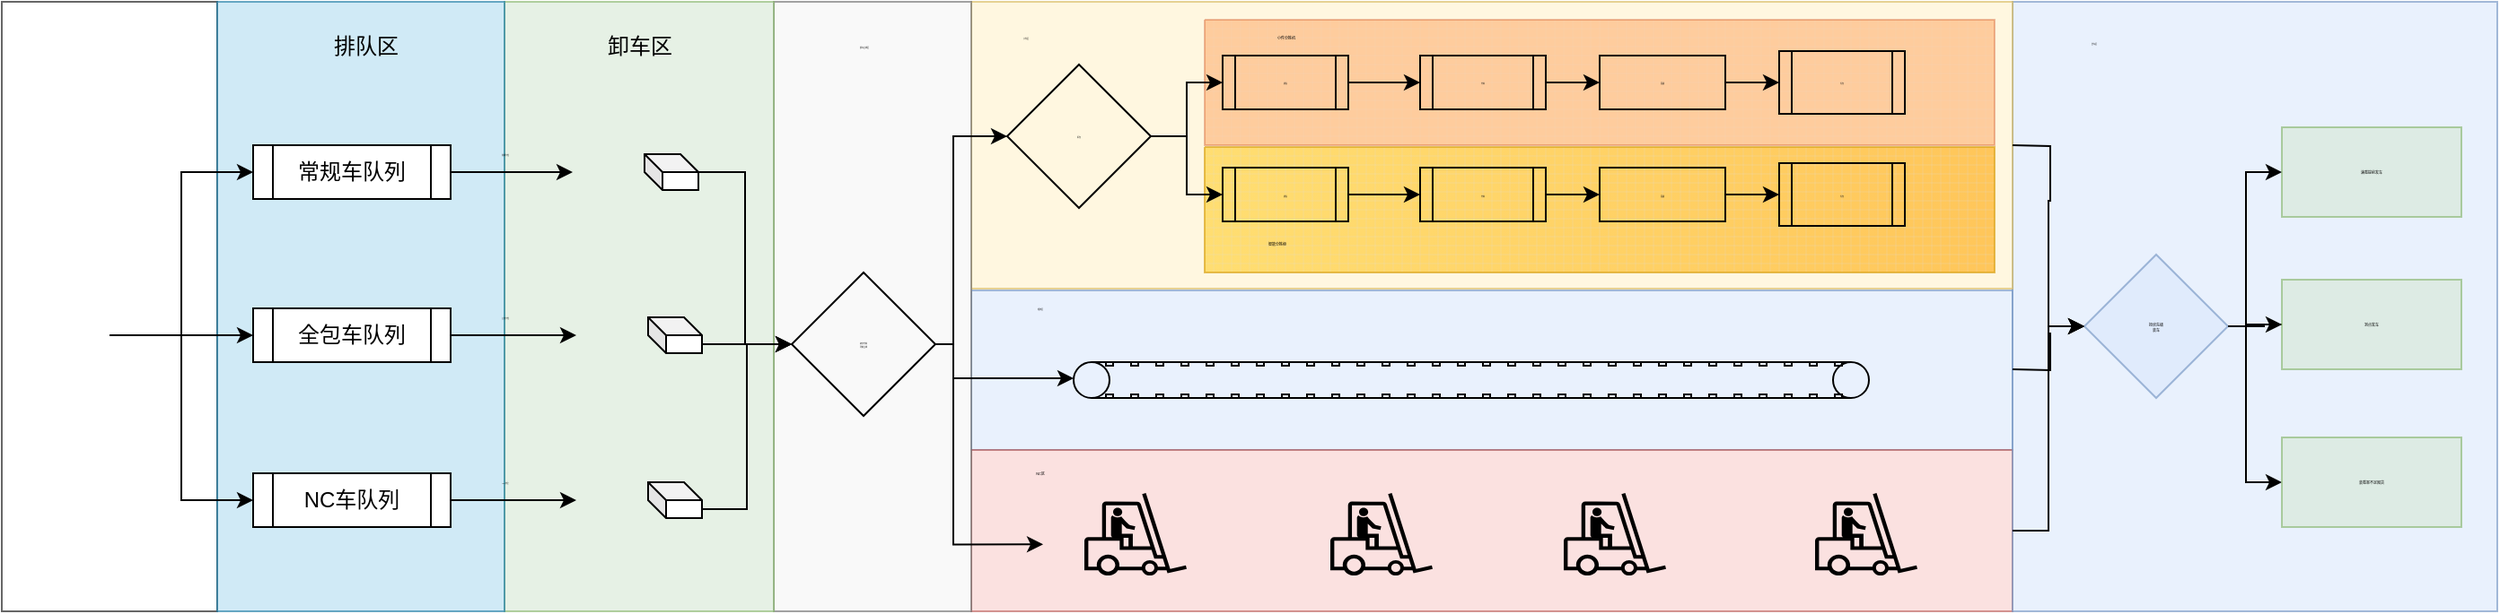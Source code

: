 <mxfile version="17.4.0" type="github">
  <diagram id="G3su2TEBOcRjOddCMIGC" name="第 1 页">
    <mxGraphModel dx="1127" dy="625" grid="1" gridSize="10" guides="1" tooltips="1" connect="1" arrows="1" fold="1" page="1" pageScale="1" pageWidth="1169" pageHeight="827" math="0" shadow="0">
      <root>
        <mxCell id="0" />
        <mxCell id="1" parent="0" />
        <mxCell id="ecG9CFnoebXHC6BwQBer-250" value="" style="rounded=0;whiteSpace=wrap;html=1;shadow=0;glass=0;sketch=0;fillWeight=-2;hachureGap=-1;hachureAngle=-41;jiggle=1;disableMultiStroke=0;disableMultiStrokeFill=0;curveFitting=2.95;simplification=1;sketchStyle=rough;fontSize=2;strokeColor=#6c8ebf;fillColor=#dae8fc;gradientDirection=east;opacity=60;" vertex="1" parent="1">
          <mxGeometry x="540" y="301" width="580" height="89" as="geometry" />
        </mxCell>
        <mxCell id="ecG9CFnoebXHC6BwQBer-251" value="" style="rounded=0;whiteSpace=wrap;html=1;shadow=0;glass=0;sketch=0;fillWeight=-2;hachureGap=-1;hachureAngle=-41;jiggle=1;disableMultiStroke=0;disableMultiStrokeFill=0;curveFitting=2.95;simplification=1;sketchStyle=rough;fontSize=2;strokeColor=#b85450;fillColor=#f8cecc;gradientDirection=east;opacity=60;" vertex="1" parent="1">
          <mxGeometry x="540" y="390" width="580" height="90" as="geometry" />
        </mxCell>
        <mxCell id="ecG9CFnoebXHC6BwQBer-253" value="" style="rounded=0;whiteSpace=wrap;html=1;shadow=0;glass=0;sketch=0;fillWeight=-2;hachureGap=-1;hachureAngle=-41;jiggle=1;disableMultiStroke=0;disableMultiStrokeFill=0;curveFitting=2.95;simplification=1;sketchStyle=rough;fontSize=2;strokeColor=#6c8ebf;fillColor=#dae8fc;gradientDirection=east;opacity=60;" vertex="1" parent="1">
          <mxGeometry x="1120" y="140" width="270" height="340" as="geometry" />
        </mxCell>
        <mxCell id="ecG9CFnoebXHC6BwQBer-249" value="" style="rounded=0;whiteSpace=wrap;html=1;shadow=0;glass=0;sketch=0;fillWeight=-2;hachureGap=-1;hachureAngle=-41;jiggle=1;disableMultiStroke=0;disableMultiStrokeFill=0;curveFitting=2.95;simplification=1;sketchStyle=rough;fontSize=2;strokeColor=#d6b656;fillColor=#fff2cc;gradientDirection=east;opacity=60;" vertex="1" parent="1">
          <mxGeometry x="540" y="140" width="580" height="160" as="geometry" />
        </mxCell>
        <mxCell id="ecG9CFnoebXHC6BwQBer-248" value="" style="rounded=0;whiteSpace=wrap;html=1;shadow=0;glass=0;sketch=0;fillWeight=-2;hachureGap=-1;hachureAngle=-41;jiggle=1;disableMultiStroke=0;disableMultiStrokeFill=0;curveFitting=2.95;simplification=1;sketchStyle=rough;fontSize=2;fontColor=#333333;strokeColor=#666666;fillColor=#f5f5f5;gradientDirection=east;opacity=60;" vertex="1" parent="1">
          <mxGeometry x="430" y="140" width="110" height="340" as="geometry" />
        </mxCell>
        <mxCell id="ecG9CFnoebXHC6BwQBer-247" value="" style="rounded=0;whiteSpace=wrap;html=1;shadow=0;glass=0;sketch=0;fillWeight=-2;hachureGap=-1;hachureAngle=-41;jiggle=1;disableMultiStroke=0;disableMultiStrokeFill=0;curveFitting=2.95;simplification=1;sketchStyle=rough;fontSize=2;strokeColor=#82b366;fillColor=#d5e8d4;gradientDirection=east;opacity=60;" vertex="1" parent="1">
          <mxGeometry x="280" y="140" width="150" height="340" as="geometry" />
        </mxCell>
        <mxCell id="ecG9CFnoebXHC6BwQBer-246" value="" style="rounded=0;whiteSpace=wrap;html=1;shadow=0;glass=0;sketch=0;fillWeight=-2;hachureGap=-1;hachureAngle=-41;jiggle=1;disableMultiStroke=0;disableMultiStrokeFill=0;curveFitting=2.95;simplification=1;sketchStyle=rough;fontSize=2;gradientDirection=east;opacity=60;" vertex="1" parent="1">
          <mxGeometry y="140" width="120" height="340" as="geometry" />
        </mxCell>
        <mxCell id="ecG9CFnoebXHC6BwQBer-245" value="" style="rounded=0;whiteSpace=wrap;html=1;shadow=0;glass=0;sketch=0;fillWeight=-2;hachureGap=-1;hachureAngle=-41;jiggle=1;disableMultiStroke=0;disableMultiStrokeFill=0;curveFitting=2.95;simplification=1;sketchStyle=rough;fontSize=2;strokeColor=#10739e;fillColor=#b1ddf0;gradientDirection=east;opacity=60;" vertex="1" parent="1">
          <mxGeometry x="120" y="140" width="160" height="340" as="geometry" />
        </mxCell>
        <mxCell id="ecG9CFnoebXHC6BwQBer-214" value="" style="verticalLabelPosition=bottom;verticalAlign=top;html=1;shape=mxgraph.basic.patternFillRect;fillStyle=grid;step=5;fillStrokeWidth=0.2;fillStrokeColor=#dddddd;shadow=0;glass=0;sketch=0;fillWeight=-2;hachureGap=-1;hachureAngle=-41;jiggle=1;disableMultiStroke=0;disableMultiStrokeFill=0;curveFitting=2.95;simplification=1;sketchStyle=rough;fontSize=1;strokeColor=#d79b00;fillColor=#ffcd28;gradientDirection=east;opacity=60;gradientColor=#ffa500;" vertex="1" parent="1">
          <mxGeometry x="670" y="221" width="440" height="70" as="geometry" />
        </mxCell>
        <mxCell id="ecG9CFnoebXHC6BwQBer-209" value="" style="verticalLabelPosition=bottom;verticalAlign=top;html=1;shape=mxgraph.basic.patternFillRect;fillStyle=grid;step=5;fillStrokeWidth=0.2;fillStrokeColor=#dddddd;shadow=0;glass=0;sketch=0;fillWeight=-2;hachureGap=-1;hachureAngle=-41;jiggle=1;disableMultiStroke=0;disableMultiStrokeFill=0;curveFitting=2.95;simplification=1;sketchStyle=rough;fontSize=1;fontColor=#000000;strokeColor=#C73500;fillColor=#fa6800;gradientDirection=east;opacity=30;" vertex="1" parent="1">
          <mxGeometry x="670" y="150" width="440" height="70" as="geometry" />
        </mxCell>
        <mxCell id="ecG9CFnoebXHC6BwQBer-237" value="" style="edgeStyle=orthogonalEdgeStyle;rounded=0;orthogonalLoop=1;jettySize=auto;html=1;fontSize=2;fontColor=none;" edge="1" parent="1" target="ecG9CFnoebXHC6BwQBer-231">
          <mxGeometry relative="1" as="geometry">
            <mxPoint x="1120" y="345" as="sourcePoint" />
          </mxGeometry>
        </mxCell>
        <mxCell id="ecG9CFnoebXHC6BwQBer-110" value="" style="edgeStyle=orthogonalEdgeStyle;rounded=0;orthogonalLoop=1;jettySize=auto;html=1;" edge="1" parent="1" source="ecG9CFnoebXHC6BwQBer-1" target="ecG9CFnoebXHC6BwQBer-86">
          <mxGeometry relative="1" as="geometry" />
        </mxCell>
        <mxCell id="ecG9CFnoebXHC6BwQBer-1" value="" style="shape=image;html=1;verticalAlign=top;verticalLabelPosition=bottom;labelBackgroundColor=#ffffff;imageAspect=0;aspect=fixed;image=https://cdn0.iconfinder.com/data/icons/e-commerce-line-style/32/ecommerce_line_style-07-128.png" vertex="1" parent="1">
          <mxGeometry x="20" y="306" width="40" height="40" as="geometry" />
        </mxCell>
        <mxCell id="ecG9CFnoebXHC6BwQBer-111" value="" style="edgeStyle=orthogonalEdgeStyle;rounded=0;orthogonalLoop=1;jettySize=auto;html=1;entryX=0;entryY=0.5;entryDx=0;entryDy=0;" edge="1" parent="1" source="ecG9CFnoebXHC6BwQBer-1" target="ecG9CFnoebXHC6BwQBer-83">
          <mxGeometry relative="1" as="geometry" />
        </mxCell>
        <mxCell id="ecG9CFnoebXHC6BwQBer-112" value="" style="edgeStyle=orthogonalEdgeStyle;rounded=0;orthogonalLoop=1;jettySize=auto;html=1;entryX=0;entryY=0.5;entryDx=0;entryDy=0;" edge="1" parent="1" source="ecG9CFnoebXHC6BwQBer-1" target="ecG9CFnoebXHC6BwQBer-87">
          <mxGeometry relative="1" as="geometry" />
        </mxCell>
        <mxCell id="ecG9CFnoebXHC6BwQBer-88" value="排队区" style="text;html=1;strokeColor=none;fillColor=none;align=center;verticalAlign=middle;whiteSpace=wrap;rounded=0;shadow=0;glass=0;sketch=0;container=0;" vertex="1" parent="1">
          <mxGeometry x="172.5" y="150" width="60" height="30" as="geometry">
            <mxRectangle x="320" y="190" width="70" height="20" as="alternateBounds" />
          </mxGeometry>
        </mxCell>
        <mxCell id="ecG9CFnoebXHC6BwQBer-149" value="" style="edgeStyle=orthogonalEdgeStyle;rounded=0;orthogonalLoop=1;jettySize=auto;html=1;entryX=0;entryY=0.5;entryDx=0;entryDy=0;" edge="1" parent="1" source="ecG9CFnoebXHC6BwQBer-83" target="ecG9CFnoebXHC6BwQBer-139">
          <mxGeometry relative="1" as="geometry" />
        </mxCell>
        <mxCell id="ecG9CFnoebXHC6BwQBer-83" value="常规车队列" style="shape=process;whiteSpace=wrap;html=1;backgroundOutline=1;shadow=0;glass=0;sketch=0;" vertex="1" parent="1">
          <mxGeometry x="140" y="220" width="110" height="30" as="geometry" />
        </mxCell>
        <mxCell id="ecG9CFnoebXHC6BwQBer-152" value="" style="edgeStyle=orthogonalEdgeStyle;rounded=0;orthogonalLoop=1;jettySize=auto;html=1;entryX=0;entryY=0.5;entryDx=0;entryDy=0;" edge="1" parent="1" source="ecG9CFnoebXHC6BwQBer-86" target="ecG9CFnoebXHC6BwQBer-143">
          <mxGeometry relative="1" as="geometry" />
        </mxCell>
        <mxCell id="ecG9CFnoebXHC6BwQBer-86" value="全包车队列" style="shape=process;whiteSpace=wrap;html=1;backgroundOutline=1;shadow=0;glass=0;sketch=0;gradientDirection=east;sketchStyle=rough;zigzagOffset=-1;dashGap=-2;dashOffset=-4;disableMultiStrokeFill=0;disableMultiStroke=0;simplification=1;curveFitting=2.95;hachureAngle=-41;jiggle=1;fillWeight=-2;hachureGap=-1;enumerate=0;treeMoving=0;" vertex="1" parent="1">
          <mxGeometry x="140" y="311" width="110" height="30" as="geometry" />
        </mxCell>
        <mxCell id="ecG9CFnoebXHC6BwQBer-153" value="" style="edgeStyle=orthogonalEdgeStyle;rounded=0;orthogonalLoop=1;jettySize=auto;html=1;" edge="1" parent="1" source="ecG9CFnoebXHC6BwQBer-87" target="ecG9CFnoebXHC6BwQBer-146">
          <mxGeometry relative="1" as="geometry" />
        </mxCell>
        <mxCell id="ecG9CFnoebXHC6BwQBer-87" value="&lt;span&gt;NC车队列&lt;/span&gt;" style="shape=process;whiteSpace=wrap;html=1;backgroundOutline=1;shadow=0;glass=0;sketch=0;" vertex="1" parent="1">
          <mxGeometry x="140" y="403" width="110" height="30" as="geometry" />
        </mxCell>
        <mxCell id="ecG9CFnoebXHC6BwQBer-140" value="" style="group" vertex="1" connectable="0" parent="1">
          <mxGeometry x="318" y="215" width="85" height="50" as="geometry" />
        </mxCell>
        <mxCell id="ecG9CFnoebXHC6BwQBer-138" value="" style="shape=cube;whiteSpace=wrap;html=1;boundedLbl=1;backgroundOutline=1;darkOpacity=0.05;darkOpacity2=0.1;shadow=0;glass=0;sketch=0;fillWeight=-2;hachureGap=-1;hachureAngle=-41;jiggle=1;disableMultiStroke=0;disableMultiStrokeFill=0;curveFitting=2.95;simplification=1;sketchStyle=rough;strokeColor=default;gradientColor=none;gradientDirection=east;direction=west;flipH=1;flipV=1;size=10;" vertex="1" parent="ecG9CFnoebXHC6BwQBer-140">
          <mxGeometry x="40" y="10" width="30" height="20" as="geometry" />
        </mxCell>
        <mxCell id="ecG9CFnoebXHC6BwQBer-139" value="" style="shape=image;html=1;verticalAlign=top;verticalLabelPosition=bottom;labelBackgroundColor=#ffffff;imageAspect=0;aspect=fixed;image=https://cdn0.iconfinder.com/data/icons/e-commerce-line-style/32/ecommerce_line_style-07-128.png;flipH=1;imageBackground=none;imageBorder=none;sketch=0;" vertex="1" parent="ecG9CFnoebXHC6BwQBer-140">
          <mxGeometry width="40" height="40" as="geometry" />
        </mxCell>
        <mxCell id="ecG9CFnoebXHC6BwQBer-141" value="" style="group" vertex="1" connectable="0" parent="1">
          <mxGeometry x="320" y="306" width="70" height="40" as="geometry" />
        </mxCell>
        <mxCell id="ecG9CFnoebXHC6BwQBer-142" value="" style="shape=cube;whiteSpace=wrap;html=1;boundedLbl=1;backgroundOutline=1;darkOpacity=0.05;darkOpacity2=0.1;shadow=0;glass=0;sketch=0;fillWeight=-2;hachureGap=-1;hachureAngle=-41;jiggle=1;disableMultiStroke=0;disableMultiStrokeFill=0;curveFitting=2.95;simplification=1;sketchStyle=rough;strokeColor=default;gradientColor=none;gradientDirection=east;direction=west;flipH=1;flipV=1;size=10;" vertex="1" parent="ecG9CFnoebXHC6BwQBer-141">
          <mxGeometry x="40" y="10" width="30" height="20" as="geometry" />
        </mxCell>
        <mxCell id="ecG9CFnoebXHC6BwQBer-143" value="" style="shape=image;html=1;verticalAlign=top;verticalLabelPosition=bottom;labelBackgroundColor=#ffffff;imageAspect=0;aspect=fixed;image=https://cdn0.iconfinder.com/data/icons/e-commerce-line-style/32/ecommerce_line_style-07-128.png;flipH=1;imageBackground=none;imageBorder=none;sketch=0;" vertex="1" parent="ecG9CFnoebXHC6BwQBer-141">
          <mxGeometry width="40" height="40" as="geometry" />
        </mxCell>
        <mxCell id="ecG9CFnoebXHC6BwQBer-144" value="" style="group" vertex="1" connectable="0" parent="1">
          <mxGeometry x="320" y="398" width="70" height="40" as="geometry" />
        </mxCell>
        <mxCell id="ecG9CFnoebXHC6BwQBer-145" value="" style="shape=cube;whiteSpace=wrap;html=1;boundedLbl=1;backgroundOutline=1;darkOpacity=0.05;darkOpacity2=0.1;shadow=0;glass=0;sketch=0;fillWeight=-2;hachureGap=-1;hachureAngle=-41;jiggle=1;disableMultiStroke=0;disableMultiStrokeFill=0;curveFitting=2.95;simplification=1;sketchStyle=rough;strokeColor=default;gradientColor=none;gradientDirection=east;direction=west;flipH=1;flipV=1;size=10;" vertex="1" parent="ecG9CFnoebXHC6BwQBer-144">
          <mxGeometry x="40" y="10" width="30" height="20" as="geometry" />
        </mxCell>
        <mxCell id="ecG9CFnoebXHC6BwQBer-146" value="" style="shape=image;html=1;verticalAlign=top;verticalLabelPosition=bottom;labelBackgroundColor=#ffffff;imageAspect=0;aspect=fixed;image=https://cdn0.iconfinder.com/data/icons/e-commerce-line-style/32/ecommerce_line_style-07-128.png;flipH=1;imageBackground=none;imageBorder=none;sketch=0;" vertex="1" parent="ecG9CFnoebXHC6BwQBer-144">
          <mxGeometry width="40" height="40" as="geometry" />
        </mxCell>
        <mxCell id="ecG9CFnoebXHC6BwQBer-148" value="卸车区" style="text;html=1;resizable=0;autosize=1;align=center;verticalAlign=middle;points=[];fillColor=none;strokeColor=none;rounded=0;shadow=0;glass=0;sketch=0;fillWeight=-2;hachureGap=-1;hachureAngle=-41;jiggle=1;disableMultiStroke=0;disableMultiStrokeFill=0;curveFitting=2.95;simplification=1;sketchStyle=rough;" vertex="1" parent="1">
          <mxGeometry x="330" y="155" width="50" height="20" as="geometry" />
        </mxCell>
        <mxCell id="ecG9CFnoebXHC6BwQBer-156" value="&lt;font style=&quot;font-size: 1px&quot;&gt;常规卡位&lt;/font&gt;" style="text;html=1;resizable=0;autosize=1;align=center;verticalAlign=middle;points=[];fillColor=none;strokeColor=none;rounded=0;shadow=0;glass=0;sketch=0;fillWeight=-2;hachureGap=-1;hachureAngle=-41;jiggle=1;disableMultiStroke=0;disableMultiStrokeFill=0;curveFitting=2.95;simplification=1;sketchStyle=rough;fontSize=1;fontColor=none;" vertex="1" parent="1">
          <mxGeometry x="250" y="220" width="60" height="10" as="geometry" />
        </mxCell>
        <mxCell id="ecG9CFnoebXHC6BwQBer-158" value="&lt;font style=&quot;font-size: 1px&quot;&gt;全包卡位&lt;/font&gt;" style="text;html=1;resizable=0;autosize=1;align=center;verticalAlign=middle;points=[];fillColor=none;strokeColor=none;rounded=0;shadow=0;glass=0;sketch=0;fillWeight=-2;hachureGap=-1;hachureAngle=-41;jiggle=1;disableMultiStroke=0;disableMultiStrokeFill=0;curveFitting=2.95;simplification=1;sketchStyle=rough;fontSize=1;fontColor=none;" vertex="1" parent="1">
          <mxGeometry x="250" y="311" width="60" height="10" as="geometry" />
        </mxCell>
        <mxCell id="ecG9CFnoebXHC6BwQBer-164" value="&lt;font style=&quot;font-size: 1px&quot;&gt;NC卡位&lt;/font&gt;" style="text;html=1;resizable=0;autosize=1;align=center;verticalAlign=middle;points=[];fillColor=none;strokeColor=none;rounded=0;shadow=0;glass=0;sketch=0;fillWeight=-2;hachureGap=-1;hachureAngle=-41;jiggle=1;disableMultiStroke=0;disableMultiStrokeFill=0;curveFitting=2.95;simplification=1;sketchStyle=rough;fontSize=1;fontColor=none;" vertex="1" parent="1">
          <mxGeometry x="250" y="403" width="60" height="10" as="geometry" />
        </mxCell>
        <mxCell id="ecG9CFnoebXHC6BwQBer-168" value="" style="verticalLabelPosition=bottom;outlineConnect=0;align=center;dashed=0;html=1;verticalAlign=top;shape=mxgraph.pid2misc.conveyor;shadow=0;glass=0;sketch=0;fillWeight=-2;hachureGap=-1;hachureAngle=-41;jiggle=1;disableMultiStroke=0;disableMultiStrokeFill=0;curveFitting=2.95;simplification=1;sketchStyle=rough;fontSize=1;fontColor=none;strokeColor=default;fillColor=none;gradientColor=none;gradientDirection=east;" vertex="1" parent="1">
          <mxGeometry x="597" y="341" width="443" height="20" as="geometry" />
        </mxCell>
        <mxCell id="ecG9CFnoebXHC6BwQBer-221" value="" style="edgeStyle=orthogonalEdgeStyle;rounded=0;orthogonalLoop=1;jettySize=auto;html=1;fontSize=2;fontColor=none;" edge="1" parent="1" source="ecG9CFnoebXHC6BwQBer-169" target="ecG9CFnoebXHC6BwQBer-168">
          <mxGeometry relative="1" as="geometry">
            <Array as="points">
              <mxPoint x="530" y="331" />
              <mxPoint x="530" y="350" />
            </Array>
          </mxGeometry>
        </mxCell>
        <mxCell id="ecG9CFnoebXHC6BwQBer-169" value="初步分拣&lt;br&gt;判断主线" style="rhombus;whiteSpace=wrap;html=1;shadow=0;glass=0;sketch=0;fillWeight=-2;hachureGap=-1;hachureAngle=-41;jiggle=1;disableMultiStroke=0;disableMultiStrokeFill=0;curveFitting=2.95;simplification=1;sketchStyle=rough;fontSize=1;fontColor=none;strokeColor=default;fillColor=none;gradientColor=none;gradientDirection=east;" vertex="1" parent="1">
          <mxGeometry x="440" y="291" width="80" height="80" as="geometry" />
        </mxCell>
        <mxCell id="ecG9CFnoebXHC6BwQBer-170" value="卸车主线区" style="text;html=1;resizable=0;autosize=1;align=center;verticalAlign=middle;points=[];fillColor=none;strokeColor=none;rounded=0;shadow=0;glass=0;sketch=0;fillWeight=-2;hachureGap=-1;hachureAngle=-41;jiggle=1;disableMultiStroke=0;disableMultiStrokeFill=0;curveFitting=2.95;simplification=1;sketchStyle=rough;fontSize=1;fontColor=none;" vertex="1" parent="1">
          <mxGeometry x="440" y="160" width="80" height="10" as="geometry" />
        </mxCell>
        <mxCell id="ecG9CFnoebXHC6BwQBer-175" value="" style="edgeStyle=orthogonalEdgeStyle;rounded=0;orthogonalLoop=1;jettySize=auto;html=1;fontSize=1;fontColor=none;entryX=0;entryY=0.5;entryDx=0;entryDy=0;" edge="1" parent="1" source="ecG9CFnoebXHC6BwQBer-138" target="ecG9CFnoebXHC6BwQBer-169">
          <mxGeometry relative="1" as="geometry" />
        </mxCell>
        <mxCell id="ecG9CFnoebXHC6BwQBer-176" value="" style="edgeStyle=orthogonalEdgeStyle;rounded=0;orthogonalLoop=1;jettySize=auto;html=1;fontSize=1;fontColor=none;entryX=0;entryY=0.5;entryDx=0;entryDy=0;exitX=0;exitY=0;exitDx=30;exitDy=15;exitPerimeter=0;" edge="1" parent="1" source="ecG9CFnoebXHC6BwQBer-142" target="ecG9CFnoebXHC6BwQBer-169">
          <mxGeometry relative="1" as="geometry">
            <mxPoint x="400" y="330" as="sourcePoint" />
            <mxPoint x="440" y="326" as="targetPoint" />
          </mxGeometry>
        </mxCell>
        <mxCell id="ecG9CFnoebXHC6BwQBer-177" value="" style="edgeStyle=orthogonalEdgeStyle;rounded=0;orthogonalLoop=1;jettySize=auto;html=1;fontSize=1;fontColor=none;entryX=0;entryY=0.5;entryDx=0;entryDy=0;exitX=0;exitY=0;exitDx=30;exitDy=15;exitPerimeter=0;" edge="1" parent="1" source="ecG9CFnoebXHC6BwQBer-145" target="ecG9CFnoebXHC6BwQBer-169">
          <mxGeometry relative="1" as="geometry">
            <mxPoint x="400" y="330" as="sourcePoint" />
            <mxPoint x="440" y="326" as="targetPoint" />
          </mxGeometry>
        </mxCell>
        <mxCell id="ecG9CFnoebXHC6BwQBer-183" value="" style="shape=mxgraph.signs.transportation.forklift;html=1;pointerEvents=1;fillColor=#000000;strokeColor=none;verticalLabelPosition=bottom;verticalAlign=top;align=center;shadow=0;glass=0;sketch=0;fillWeight=-2;hachureGap=-1;hachureAngle=-41;jiggle=1;disableMultiStroke=0;disableMultiStrokeFill=0;curveFitting=2.95;simplification=1;sketchStyle=rough;fontSize=1;fontColor=none;flipH=1;" vertex="1" parent="1">
          <mxGeometry x="603" y="414" width="57" height="46" as="geometry" />
        </mxCell>
        <mxCell id="ecG9CFnoebXHC6BwQBer-184" value="" style="shape=mxgraph.signs.transportation.forklift;html=1;pointerEvents=1;fillColor=#000000;strokeColor=none;verticalLabelPosition=bottom;verticalAlign=top;align=center;shadow=0;glass=0;sketch=0;fillWeight=-2;hachureGap=-1;hachureAngle=-41;jiggle=1;disableMultiStroke=0;disableMultiStrokeFill=0;curveFitting=2.95;simplification=1;sketchStyle=rough;fontSize=1;fontColor=none;flipH=1;" vertex="1" parent="1">
          <mxGeometry x="740" y="414" width="57" height="46" as="geometry" />
        </mxCell>
        <mxCell id="ecG9CFnoebXHC6BwQBer-188" value="" style="edgeStyle=orthogonalEdgeStyle;rounded=0;orthogonalLoop=1;jettySize=auto;html=1;fontSize=1;fontColor=none;exitX=1;exitY=0.5;exitDx=0;exitDy=0;" edge="1" parent="1" source="ecG9CFnoebXHC6BwQBer-196" target="ecG9CFnoebXHC6BwQBer-187">
          <mxGeometry relative="1" as="geometry">
            <mxPoint x="660" y="187.5" as="sourcePoint" />
          </mxGeometry>
        </mxCell>
        <mxCell id="ecG9CFnoebXHC6BwQBer-190" value="" style="edgeStyle=orthogonalEdgeStyle;rounded=0;orthogonalLoop=1;jettySize=auto;html=1;fontSize=1;fontColor=none;" edge="1" parent="1" source="ecG9CFnoebXHC6BwQBer-187" target="ecG9CFnoebXHC6BwQBer-189">
          <mxGeometry relative="1" as="geometry" />
        </mxCell>
        <mxCell id="ecG9CFnoebXHC6BwQBer-187" value="排队" style="shape=process;whiteSpace=wrap;html=1;backgroundOutline=1;shadow=0;glass=0;sketch=0;fillWeight=-2;hachureGap=-1;hachureAngle=-41;jiggle=1;disableMultiStroke=0;disableMultiStrokeFill=0;curveFitting=2.95;simplification=1;sketchStyle=rough;fontSize=1;fontColor=none;strokeColor=default;fillColor=none;gradientColor=none;gradientDirection=east;" vertex="1" parent="1">
          <mxGeometry x="680" y="170" width="70" height="30" as="geometry" />
        </mxCell>
        <mxCell id="ecG9CFnoebXHC6BwQBer-211" value="" style="edgeStyle=orthogonalEdgeStyle;rounded=0;orthogonalLoop=1;jettySize=auto;html=1;fontSize=1;fontColor=none;" edge="1" parent="1" source="ecG9CFnoebXHC6BwQBer-189" target="ecG9CFnoebXHC6BwQBer-197">
          <mxGeometry relative="1" as="geometry" />
        </mxCell>
        <mxCell id="ecG9CFnoebXHC6BwQBer-189" value="分拣" style="shape=process;whiteSpace=wrap;html=1;backgroundOutline=1;shadow=0;glass=0;sketch=0;fillWeight=-2;hachureGap=-1;hachureAngle=-41;jiggle=1;disableMultiStroke=0;disableMultiStrokeFill=0;curveFitting=2.95;simplification=1;sketchStyle=rough;fontSize=1;fontColor=none;strokeColor=default;fillColor=none;gradientColor=none;gradientDirection=east;" vertex="1" parent="1">
          <mxGeometry x="790" y="170" width="70" height="30" as="geometry" />
        </mxCell>
        <mxCell id="ecG9CFnoebXHC6BwQBer-194" value="" style="edgeStyle=orthogonalEdgeStyle;rounded=0;orthogonalLoop=1;jettySize=auto;html=1;fontSize=1;fontColor=none;exitX=1;exitY=0.5;exitDx=0;exitDy=0;" edge="1" parent="1" source="ecG9CFnoebXHC6BwQBer-197" target="ecG9CFnoebXHC6BwQBer-193">
          <mxGeometry relative="1" as="geometry">
            <mxPoint x="1150" y="187.5" as="sourcePoint" />
          </mxGeometry>
        </mxCell>
        <mxCell id="ecG9CFnoebXHC6BwQBer-193" value="扎包" style="shape=process;whiteSpace=wrap;html=1;backgroundOutline=1;shadow=0;glass=0;sketch=0;fillWeight=-2;hachureGap=-1;hachureAngle=-41;jiggle=1;disableMultiStroke=0;disableMultiStrokeFill=0;curveFitting=2.95;simplification=1;sketchStyle=rough;fontSize=1;fontColor=none;strokeColor=default;fillColor=none;gradientColor=none;gradientDirection=east;" vertex="1" parent="1">
          <mxGeometry x="990" y="167.5" width="70" height="35" as="geometry" />
        </mxCell>
        <mxCell id="ecG9CFnoebXHC6BwQBer-196" value="拆包" style="rhombus;whiteSpace=wrap;html=1;shadow=0;glass=0;sketch=0;fillWeight=-2;hachureGap=-1;hachureAngle=-41;jiggle=1;disableMultiStroke=0;disableMultiStrokeFill=0;curveFitting=2.95;simplification=1;sketchStyle=rough;fontSize=1;fontColor=none;strokeColor=default;fillColor=none;gradientColor=none;gradientDirection=east;" vertex="1" parent="1">
          <mxGeometry x="560" y="175" width="80" height="80" as="geometry" />
        </mxCell>
        <mxCell id="ecG9CFnoebXHC6BwQBer-197" value="落袋" style="rounded=0;whiteSpace=wrap;html=1;shadow=0;glass=0;sketch=0;fillWeight=-2;hachureGap=-1;hachureAngle=-41;jiggle=1;disableMultiStroke=0;disableMultiStrokeFill=0;curveFitting=2.95;simplification=1;sketchStyle=rough;fontSize=1;fontColor=none;strokeColor=default;fillColor=none;gradientColor=none;gradientDirection=east;" vertex="1" parent="1">
          <mxGeometry x="890" y="170" width="70" height="30" as="geometry" />
        </mxCell>
        <mxCell id="ecG9CFnoebXHC6BwQBer-200" value="" style="edgeStyle=orthogonalEdgeStyle;rounded=0;orthogonalLoop=1;jettySize=auto;html=1;fontSize=1;fontColor=none;" edge="1" source="ecG9CFnoebXHC6BwQBer-201" target="ecG9CFnoebXHC6BwQBer-202" parent="1">
          <mxGeometry relative="1" as="geometry" />
        </mxCell>
        <mxCell id="ecG9CFnoebXHC6BwQBer-201" value="排队" style="shape=process;whiteSpace=wrap;html=1;backgroundOutline=1;shadow=0;glass=0;sketch=0;fillWeight=-2;hachureGap=-1;hachureAngle=-41;jiggle=1;disableMultiStroke=0;disableMultiStrokeFill=0;curveFitting=2.95;simplification=1;sketchStyle=rough;fontSize=1;fontColor=none;strokeColor=default;fillColor=none;gradientColor=none;gradientDirection=east;" vertex="1" parent="1">
          <mxGeometry x="680" y="232.5" width="70" height="30" as="geometry" />
        </mxCell>
        <mxCell id="ecG9CFnoebXHC6BwQBer-212" value="" style="edgeStyle=orthogonalEdgeStyle;rounded=0;orthogonalLoop=1;jettySize=auto;html=1;fontSize=1;fontColor=none;" edge="1" parent="1" source="ecG9CFnoebXHC6BwQBer-202" target="ecG9CFnoebXHC6BwQBer-205">
          <mxGeometry relative="1" as="geometry" />
        </mxCell>
        <mxCell id="ecG9CFnoebXHC6BwQBer-202" value="分拣" style="shape=process;whiteSpace=wrap;html=1;backgroundOutline=1;shadow=0;glass=0;sketch=0;fillWeight=-2;hachureGap=-1;hachureAngle=-41;jiggle=1;disableMultiStroke=0;disableMultiStrokeFill=0;curveFitting=2.95;simplification=1;sketchStyle=rough;fontSize=1;fontColor=none;strokeColor=default;fillColor=none;gradientColor=none;gradientDirection=east;" vertex="1" parent="1">
          <mxGeometry x="790" y="232.5" width="70" height="30" as="geometry" />
        </mxCell>
        <mxCell id="ecG9CFnoebXHC6BwQBer-203" value="" style="edgeStyle=orthogonalEdgeStyle;rounded=0;orthogonalLoop=1;jettySize=auto;html=1;fontSize=1;fontColor=none;exitX=1;exitY=0.5;exitDx=0;exitDy=0;" edge="1" source="ecG9CFnoebXHC6BwQBer-205" target="ecG9CFnoebXHC6BwQBer-204" parent="1">
          <mxGeometry relative="1" as="geometry">
            <mxPoint x="1150" y="250" as="sourcePoint" />
          </mxGeometry>
        </mxCell>
        <mxCell id="ecG9CFnoebXHC6BwQBer-204" value="扎包" style="shape=process;whiteSpace=wrap;html=1;backgroundOutline=1;shadow=0;glass=0;sketch=0;fillWeight=-2;hachureGap=-1;hachureAngle=-41;jiggle=1;disableMultiStroke=0;disableMultiStrokeFill=0;curveFitting=2.95;simplification=1;sketchStyle=rough;fontSize=1;fontColor=none;strokeColor=default;fillColor=none;gradientColor=none;gradientDirection=east;" vertex="1" parent="1">
          <mxGeometry x="990" y="230" width="70" height="35" as="geometry" />
        </mxCell>
        <mxCell id="ecG9CFnoebXHC6BwQBer-205" value="落袋" style="rounded=0;whiteSpace=wrap;html=1;shadow=0;glass=0;sketch=0;fillWeight=-2;hachureGap=-1;hachureAngle=-41;jiggle=1;disableMultiStroke=0;disableMultiStrokeFill=0;curveFitting=2.95;simplification=1;sketchStyle=rough;fontSize=1;fontColor=none;strokeColor=default;fillColor=none;gradientColor=none;gradientDirection=east;" vertex="1" parent="1">
          <mxGeometry x="890" y="232.5" width="70" height="30" as="geometry" />
        </mxCell>
        <mxCell id="ecG9CFnoebXHC6BwQBer-206" value="" style="edgeStyle=orthogonalEdgeStyle;rounded=0;orthogonalLoop=1;jettySize=auto;html=1;fontSize=1;fontColor=none;exitX=1;exitY=0.5;exitDx=0;exitDy=0;entryX=0;entryY=0.5;entryDx=0;entryDy=0;" edge="1" parent="1" source="ecG9CFnoebXHC6BwQBer-196" target="ecG9CFnoebXHC6BwQBer-201">
          <mxGeometry relative="1" as="geometry">
            <mxPoint x="660" y="187.5" as="sourcePoint" />
          </mxGeometry>
        </mxCell>
        <mxCell id="ecG9CFnoebXHC6BwQBer-207" value="" style="shape=mxgraph.signs.transportation.forklift;html=1;pointerEvents=1;fillColor=#000000;strokeColor=none;verticalLabelPosition=bottom;verticalAlign=top;align=center;shadow=0;glass=0;sketch=0;fillWeight=-2;hachureGap=-1;hachureAngle=-41;jiggle=1;disableMultiStroke=0;disableMultiStrokeFill=0;curveFitting=2.95;simplification=1;sketchStyle=rough;fontSize=1;fontColor=none;flipH=1;" vertex="1" parent="1">
          <mxGeometry x="870" y="414" width="57" height="46" as="geometry" />
        </mxCell>
        <mxCell id="ecG9CFnoebXHC6BwQBer-215" value="小件区" style="text;html=1;resizable=0;autosize=1;align=center;verticalAlign=middle;points=[];fillColor=none;strokeColor=none;rounded=0;shadow=0;glass=0;sketch=0;fillWeight=-2;hachureGap=-1;hachureAngle=-41;jiggle=1;disableMultiStroke=0;disableMultiStrokeFill=0;curveFitting=2.95;simplification=1;sketchStyle=rough;fontSize=1;fontColor=none;opacity=60;" vertex="1" parent="1">
          <mxGeometry x="545" y="155" width="50" height="10" as="geometry" />
        </mxCell>
        <mxCell id="ecG9CFnoebXHC6BwQBer-216" value="矩阵区" style="text;html=1;resizable=0;autosize=1;align=center;verticalAlign=middle;points=[];fillColor=none;strokeColor=none;rounded=0;shadow=0;glass=0;sketch=0;fillWeight=-2;hachureGap=-1;hachureAngle=-41;jiggle=1;disableMultiStroke=0;disableMultiStrokeFill=0;curveFitting=2.95;simplification=1;sketchStyle=rough;fontSize=1;fontColor=none;opacity=60;" vertex="1" parent="1">
          <mxGeometry x="553" y="306" width="50" height="10" as="geometry" />
        </mxCell>
        <mxCell id="ecG9CFnoebXHC6BwQBer-218" value="NC区" style="text;html=1;resizable=0;autosize=1;align=center;verticalAlign=middle;points=[];fillColor=none;strokeColor=none;rounded=0;shadow=0;glass=0;sketch=0;fillWeight=-2;hachureGap=-1;hachureAngle=-41;jiggle=1;disableMultiStroke=0;disableMultiStrokeFill=0;curveFitting=2.95;simplification=1;sketchStyle=rough;fontSize=2;fontColor=none;opacity=60;" vertex="1" parent="1">
          <mxGeometry x="553" y="398" width="50" height="10" as="geometry" />
        </mxCell>
        <mxCell id="ecG9CFnoebXHC6BwQBer-222" value="" style="edgeStyle=orthogonalEdgeStyle;rounded=0;orthogonalLoop=1;jettySize=auto;html=1;fontSize=2;fontColor=none;entryX=0;entryY=0.5;entryDx=0;entryDy=0;" edge="1" parent="1" source="ecG9CFnoebXHC6BwQBer-169" target="ecG9CFnoebXHC6BwQBer-196">
          <mxGeometry relative="1" as="geometry">
            <Array as="points">
              <mxPoint x="530" y="331" />
              <mxPoint x="530" y="215" />
            </Array>
          </mxGeometry>
        </mxCell>
        <mxCell id="ecG9CFnoebXHC6BwQBer-223" value="" style="edgeStyle=orthogonalEdgeStyle;rounded=0;orthogonalLoop=1;jettySize=auto;html=1;fontSize=2;fontColor=none;entryX=0.069;entryY=0.585;entryDx=0;entryDy=0;entryPerimeter=0;" edge="1" parent="1" source="ecG9CFnoebXHC6BwQBer-169">
          <mxGeometry relative="1" as="geometry">
            <mxPoint x="580.02" y="442.65" as="targetPoint" />
            <Array as="points">
              <mxPoint x="530" y="331" />
              <mxPoint x="530" y="443" />
            </Array>
          </mxGeometry>
        </mxCell>
        <mxCell id="ecG9CFnoebXHC6BwQBer-226" value="小件分拣机" style="text;html=1;resizable=0;autosize=1;align=center;verticalAlign=middle;points=[];fillColor=none;strokeColor=none;rounded=0;shadow=0;glass=0;sketch=0;fillWeight=-2;hachureGap=-1;hachureAngle=-41;jiggle=1;disableMultiStroke=0;disableMultiStrokeFill=0;curveFitting=2.95;simplification=1;sketchStyle=rough;fontSize=2;fontColor=none;opacity=60;" vertex="1" parent="1">
          <mxGeometry x="675" y="155" width="80" height="10" as="geometry" />
        </mxCell>
        <mxCell id="ecG9CFnoebXHC6BwQBer-228" value="智能分拣柜" style="text;html=1;resizable=0;autosize=1;align=center;verticalAlign=middle;points=[];fillColor=none;strokeColor=none;rounded=0;shadow=0;glass=0;sketch=0;fillWeight=-2;hachureGap=-1;hachureAngle=-41;jiggle=1;disableMultiStroke=0;disableMultiStrokeFill=0;curveFitting=2.95;simplification=1;sketchStyle=rough;fontSize=2;fontColor=none;opacity=60;" vertex="1" parent="1">
          <mxGeometry x="670" y="270" width="80" height="10" as="geometry" />
        </mxCell>
        <mxCell id="ecG9CFnoebXHC6BwQBer-229" value="" style="shape=mxgraph.signs.transportation.forklift;html=1;pointerEvents=1;fillColor=#000000;strokeColor=none;verticalLabelPosition=bottom;verticalAlign=top;align=center;shadow=0;glass=0;sketch=0;fillWeight=-2;hachureGap=-1;hachureAngle=-41;jiggle=1;disableMultiStroke=0;disableMultiStrokeFill=0;curveFitting=2.95;simplification=1;sketchStyle=rough;fontSize=1;fontColor=none;flipH=1;" vertex="1" parent="1">
          <mxGeometry x="1010" y="414" width="57" height="46" as="geometry" />
        </mxCell>
        <mxCell id="ecG9CFnoebXHC6BwQBer-240" value="" style="edgeStyle=orthogonalEdgeStyle;rounded=0;orthogonalLoop=1;jettySize=auto;html=1;fontSize=2;fontColor=none;" edge="1" parent="1" source="ecG9CFnoebXHC6BwQBer-231" target="ecG9CFnoebXHC6BwQBer-234">
          <mxGeometry relative="1" as="geometry" />
        </mxCell>
        <mxCell id="ecG9CFnoebXHC6BwQBer-231" value="按优先级&lt;br&gt;装车" style="rhombus;whiteSpace=wrap;html=1;shadow=0;glass=0;sketch=0;fillWeight=-2;hachureGap=-1;hachureAngle=-41;jiggle=1;disableMultiStroke=0;disableMultiStrokeFill=0;curveFitting=2.95;simplification=1;sketchStyle=rough;fontSize=2;strokeColor=#6c8ebf;fillColor=#dae8fc;gradientDirection=east;opacity=60;" vertex="1" parent="1">
          <mxGeometry x="1160" y="281" width="80" height="80" as="geometry" />
        </mxCell>
        <mxCell id="ecG9CFnoebXHC6BwQBer-232" value="满载提前发车" style="rounded=0;whiteSpace=wrap;html=1;shadow=0;glass=0;sketch=0;fillWeight=-2;hachureGap=-1;hachureAngle=-41;jiggle=1;disableMultiStroke=0;disableMultiStrokeFill=0;curveFitting=2.95;simplification=1;sketchStyle=rough;fontSize=2;strokeColor=#82b366;fillColor=#d5e8d4;gradientDirection=east;opacity=60;" vertex="1" parent="1">
          <mxGeometry x="1270" y="210" width="100" height="50" as="geometry" />
        </mxCell>
        <mxCell id="ecG9CFnoebXHC6BwQBer-242" style="edgeStyle=orthogonalEdgeStyle;rounded=0;orthogonalLoop=1;jettySize=auto;html=1;exitX=0;exitY=0.5;exitDx=0;exitDy=0;entryX=0;entryY=0.5;entryDx=0;entryDy=0;fontSize=2;fontColor=none;" edge="1" parent="1" source="ecG9CFnoebXHC6BwQBer-234" target="ecG9CFnoebXHC6BwQBer-235">
          <mxGeometry relative="1" as="geometry" />
        </mxCell>
        <mxCell id="ecG9CFnoebXHC6BwQBer-234" value="到点发车" style="rounded=0;whiteSpace=wrap;html=1;shadow=0;glass=0;sketch=0;fillWeight=-2;hachureGap=-1;hachureAngle=-41;jiggle=1;disableMultiStroke=0;disableMultiStrokeFill=0;curveFitting=2.95;simplification=1;sketchStyle=rough;fontSize=2;strokeColor=#82b366;fillColor=#d5e8d4;gradientDirection=east;opacity=60;" vertex="1" parent="1">
          <mxGeometry x="1270" y="295" width="100" height="50" as="geometry" />
        </mxCell>
        <mxCell id="ecG9CFnoebXHC6BwQBer-235" value="装载率不足囤货" style="rounded=0;whiteSpace=wrap;html=1;shadow=0;glass=0;sketch=0;fillWeight=-2;hachureGap=-1;hachureAngle=-41;jiggle=1;disableMultiStroke=0;disableMultiStrokeFill=0;curveFitting=2.95;simplification=1;sketchStyle=rough;fontSize=2;strokeColor=#82b366;fillColor=#d5e8d4;gradientDirection=east;opacity=60;" vertex="1" parent="1">
          <mxGeometry x="1270" y="383" width="100" height="50" as="geometry" />
        </mxCell>
        <mxCell id="ecG9CFnoebXHC6BwQBer-238" value="" style="edgeStyle=orthogonalEdgeStyle;rounded=0;orthogonalLoop=1;jettySize=auto;html=1;fontSize=2;fontColor=none;exitX=1;exitY=0.5;exitDx=0;exitDy=0;exitPerimeter=0;entryX=0;entryY=0.5;entryDx=0;entryDy=0;" edge="1" parent="1" target="ecG9CFnoebXHC6BwQBer-231">
          <mxGeometry relative="1" as="geometry">
            <mxPoint x="1120" y="220" as="sourcePoint" />
          </mxGeometry>
        </mxCell>
        <mxCell id="ecG9CFnoebXHC6BwQBer-239" value="" style="edgeStyle=orthogonalEdgeStyle;rounded=0;orthogonalLoop=1;jettySize=auto;html=1;fontSize=2;fontColor=none;exitX=1;exitY=0.5;exitDx=0;exitDy=0;exitPerimeter=0;" edge="1" parent="1" target="ecG9CFnoebXHC6BwQBer-231">
          <mxGeometry relative="1" as="geometry">
            <mxPoint x="1120" y="435" as="sourcePoint" />
            <Array as="points">
              <mxPoint x="1140" y="435" />
              <mxPoint x="1140" y="321" />
            </Array>
          </mxGeometry>
        </mxCell>
        <mxCell id="ecG9CFnoebXHC6BwQBer-241" value="" style="edgeStyle=orthogonalEdgeStyle;rounded=0;orthogonalLoop=1;jettySize=auto;html=1;fontSize=2;fontColor=none;entryX=0;entryY=0.5;entryDx=0;entryDy=0;" edge="1" parent="1" source="ecG9CFnoebXHC6BwQBer-231" target="ecG9CFnoebXHC6BwQBer-232">
          <mxGeometry relative="1" as="geometry">
            <Array as="points">
              <mxPoint x="1250" y="321" />
              <mxPoint x="1250" y="235" />
            </Array>
          </mxGeometry>
        </mxCell>
        <mxCell id="ecG9CFnoebXHC6BwQBer-244" value="装车区" style="text;html=1;resizable=0;autosize=1;align=center;verticalAlign=middle;points=[];fillColor=none;strokeColor=none;rounded=0;shadow=0;glass=0;sketch=0;fillWeight=-2;hachureGap=-1;hachureAngle=-41;jiggle=1;disableMultiStroke=0;disableMultiStrokeFill=0;curveFitting=2.95;simplification=1;sketchStyle=rough;fontSize=1;fontColor=none;opacity=60;" vertex="1" parent="1">
          <mxGeometry x="1140" y="157.5" width="50" height="10" as="geometry" />
        </mxCell>
      </root>
    </mxGraphModel>
  </diagram>
</mxfile>
